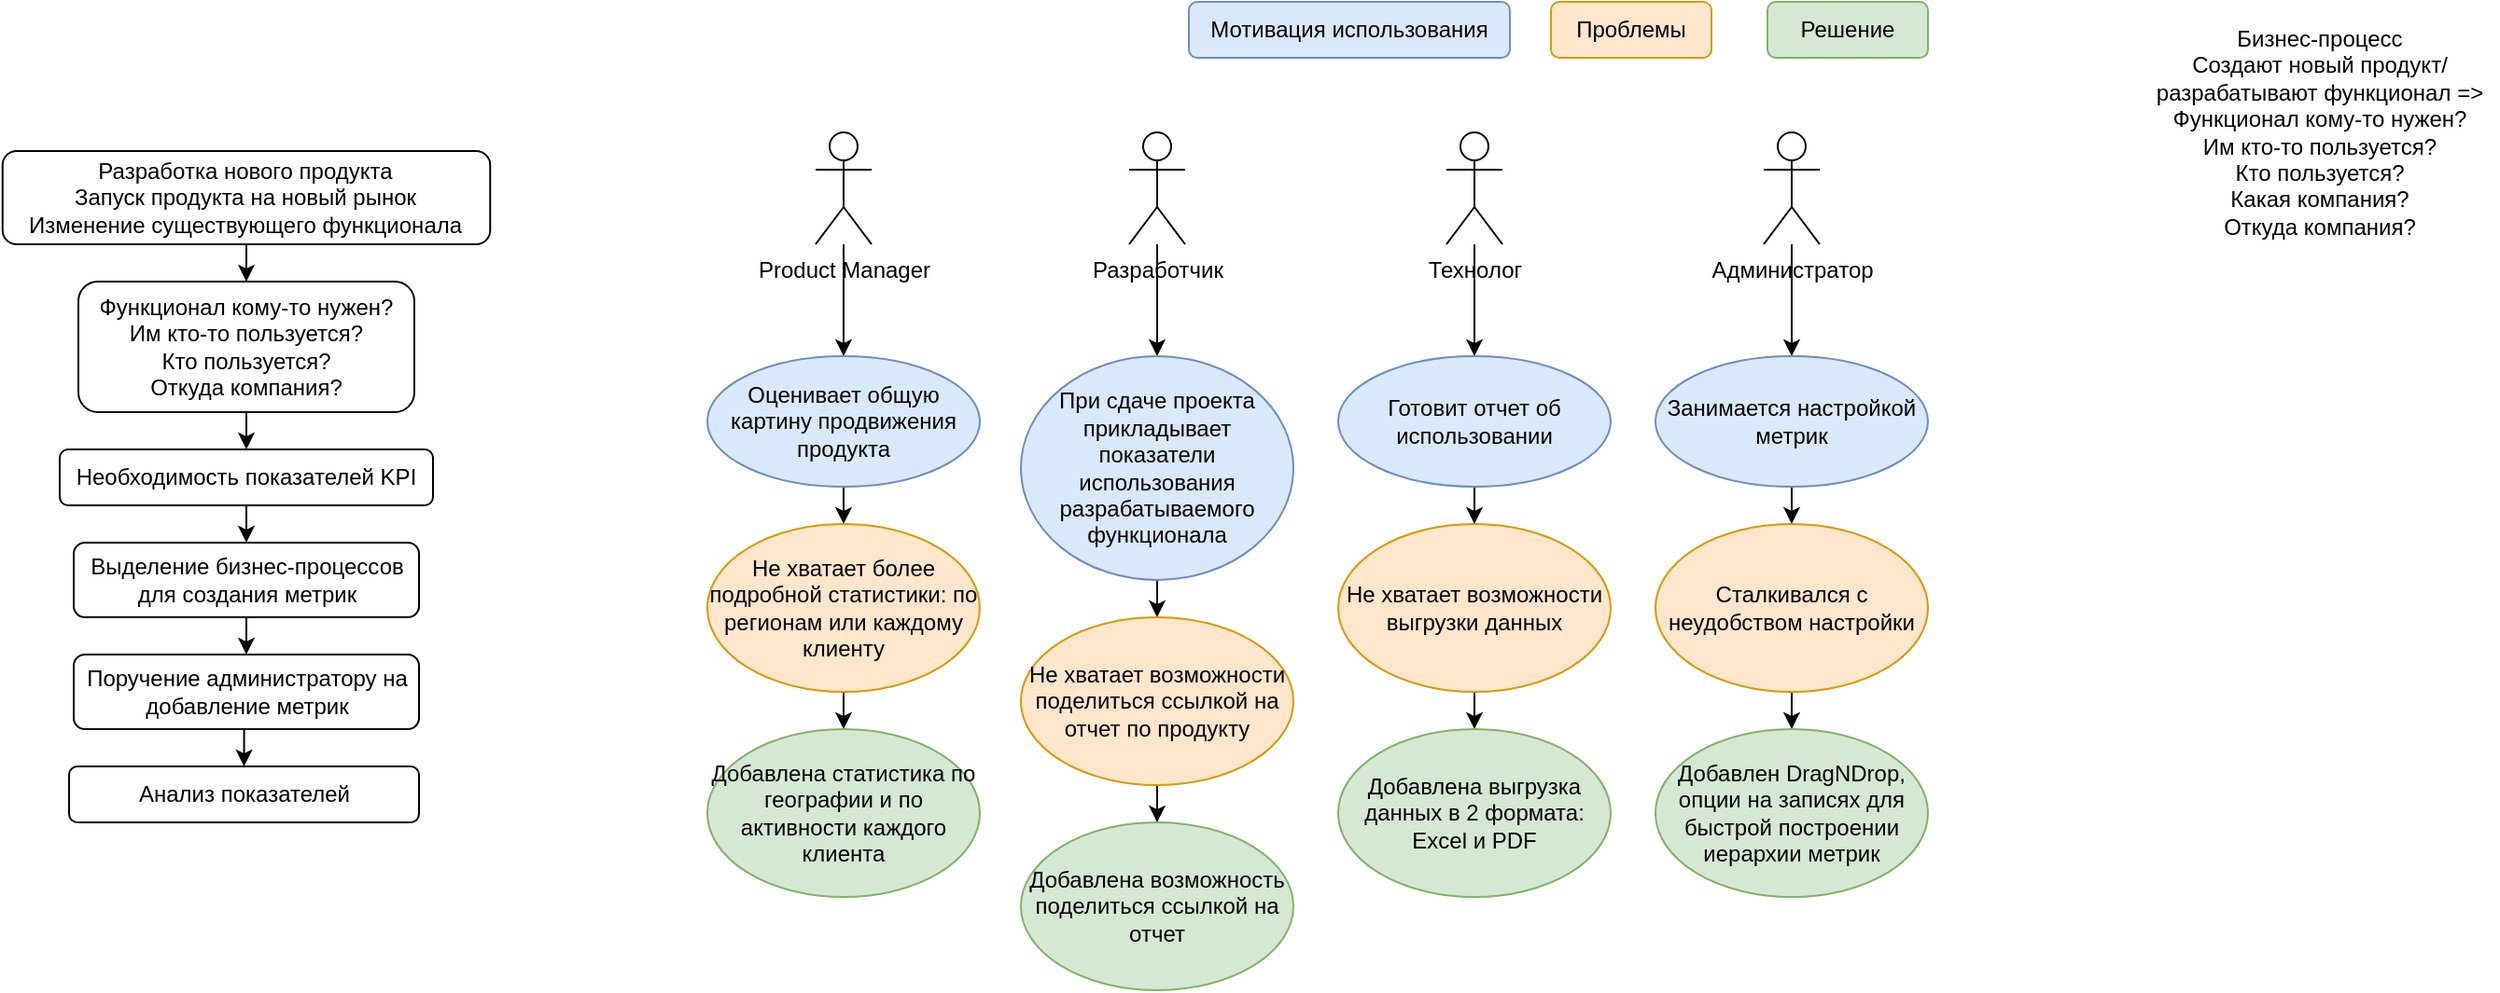 <mxfile version="24.5.2" type="github">
  <diagram name="Страница — 1" id="-pBGrqWisKI-pkqVHhkm">
    <mxGraphModel dx="2261" dy="772" grid="1" gridSize="10" guides="1" tooltips="1" connect="1" arrows="1" fold="1" page="1" pageScale="1" pageWidth="827" pageHeight="1169" math="0" shadow="0">
      <root>
        <mxCell id="0" />
        <mxCell id="1" parent="0" />
        <mxCell id="kH9F9opAkVAdocrRiDzT-19" value="" style="edgeStyle=orthogonalEdgeStyle;rounded=0;orthogonalLoop=1;jettySize=auto;html=1;" edge="1" parent="1" source="kH9F9opAkVAdocrRiDzT-1" target="kH9F9opAkVAdocrRiDzT-10">
          <mxGeometry relative="1" as="geometry" />
        </mxCell>
        <mxCell id="kH9F9opAkVAdocrRiDzT-1" value="Product Manager" style="shape=umlActor;verticalLabelPosition=bottom;verticalAlign=top;html=1;outlineConnect=0;" vertex="1" parent="1">
          <mxGeometry x="340" y="140" width="30" height="60" as="geometry" />
        </mxCell>
        <mxCell id="kH9F9opAkVAdocrRiDzT-20" value="" style="edgeStyle=orthogonalEdgeStyle;rounded=0;orthogonalLoop=1;jettySize=auto;html=1;" edge="1" parent="1" source="kH9F9opAkVAdocrRiDzT-5" target="kH9F9opAkVAdocrRiDzT-11">
          <mxGeometry relative="1" as="geometry" />
        </mxCell>
        <mxCell id="kH9F9opAkVAdocrRiDzT-5" value="Разработчик" style="shape=umlActor;verticalLabelPosition=bottom;verticalAlign=top;html=1;outlineConnect=0;" vertex="1" parent="1">
          <mxGeometry x="508" y="140" width="30" height="60" as="geometry" />
        </mxCell>
        <mxCell id="kH9F9opAkVAdocrRiDzT-21" value="" style="edgeStyle=orthogonalEdgeStyle;rounded=0;orthogonalLoop=1;jettySize=auto;html=1;" edge="1" parent="1" source="kH9F9opAkVAdocrRiDzT-7" target="kH9F9opAkVAdocrRiDzT-16">
          <mxGeometry relative="1" as="geometry" />
        </mxCell>
        <mxCell id="kH9F9opAkVAdocrRiDzT-7" value="Технолог" style="shape=umlActor;verticalLabelPosition=bottom;verticalAlign=top;html=1;outlineConnect=0;" vertex="1" parent="1">
          <mxGeometry x="678" y="140" width="30" height="60" as="geometry" />
        </mxCell>
        <mxCell id="kH9F9opAkVAdocrRiDzT-22" value="" style="edgeStyle=orthogonalEdgeStyle;rounded=0;orthogonalLoop=1;jettySize=auto;html=1;" edge="1" parent="1" source="kH9F9opAkVAdocrRiDzT-8" target="kH9F9opAkVAdocrRiDzT-18">
          <mxGeometry relative="1" as="geometry" />
        </mxCell>
        <mxCell id="kH9F9opAkVAdocrRiDzT-8" value="Администратор" style="shape=umlActor;verticalLabelPosition=bottom;verticalAlign=top;html=1;outlineConnect=0;" vertex="1" parent="1">
          <mxGeometry x="848" y="140" width="30" height="60" as="geometry" />
        </mxCell>
        <mxCell id="kH9F9opAkVAdocrRiDzT-30" style="edgeStyle=orthogonalEdgeStyle;rounded=0;orthogonalLoop=1;jettySize=auto;html=1;exitX=0.5;exitY=1;exitDx=0;exitDy=0;entryX=0.5;entryY=0;entryDx=0;entryDy=0;" edge="1" parent="1" source="kH9F9opAkVAdocrRiDzT-10" target="kH9F9opAkVAdocrRiDzT-25">
          <mxGeometry relative="1" as="geometry" />
        </mxCell>
        <mxCell id="kH9F9opAkVAdocrRiDzT-10" value="Оценивает общую картину продвижения продукта" style="ellipse;whiteSpace=wrap;html=1;fillColor=#dae8fc;strokeColor=#6c8ebf;" vertex="1" parent="1">
          <mxGeometry x="282" y="260" width="146" height="70" as="geometry" />
        </mxCell>
        <mxCell id="kH9F9opAkVAdocrRiDzT-29" style="edgeStyle=orthogonalEdgeStyle;rounded=0;orthogonalLoop=1;jettySize=auto;html=1;exitX=0.5;exitY=1;exitDx=0;exitDy=0;entryX=0.5;entryY=0;entryDx=0;entryDy=0;" edge="1" parent="1" source="kH9F9opAkVAdocrRiDzT-11" target="kH9F9opAkVAdocrRiDzT-26">
          <mxGeometry relative="1" as="geometry" />
        </mxCell>
        <mxCell id="kH9F9opAkVAdocrRiDzT-11" value="При сдаче проекта прикладывает показатели использования разрабатываемого функционала" style="ellipse;whiteSpace=wrap;html=1;fillColor=#dae8fc;strokeColor=#6c8ebf;" vertex="1" parent="1">
          <mxGeometry x="450" y="260" width="146" height="120" as="geometry" />
        </mxCell>
        <mxCell id="kH9F9opAkVAdocrRiDzT-12" value="Бизнес-процесс&lt;br&gt;Создают новый продукт/разрабатывают функционал =&amp;gt;&lt;br&gt;Функционал кому-то нужен?&lt;div&gt;Им кто-то пользуется?&lt;/div&gt;&lt;div&gt;Кто пользуется?&lt;/div&gt;&lt;div&gt;Какая компания?&lt;/div&gt;&lt;div&gt;Откуда компания?&lt;/div&gt;" style="text;html=1;align=center;verticalAlign=middle;whiteSpace=wrap;rounded=0;" vertex="1" parent="1">
          <mxGeometry x="1051" y="80" width="190" height="120" as="geometry" />
        </mxCell>
        <mxCell id="kH9F9opAkVAdocrRiDzT-28" style="edgeStyle=orthogonalEdgeStyle;rounded=0;orthogonalLoop=1;jettySize=auto;html=1;exitX=0.5;exitY=1;exitDx=0;exitDy=0;" edge="1" parent="1" source="kH9F9opAkVAdocrRiDzT-16" target="kH9F9opAkVAdocrRiDzT-27">
          <mxGeometry relative="1" as="geometry" />
        </mxCell>
        <mxCell id="kH9F9opAkVAdocrRiDzT-16" value="Готовит отчет об использовании" style="ellipse;whiteSpace=wrap;html=1;fillColor=#dae8fc;strokeColor=#6c8ebf;" vertex="1" parent="1">
          <mxGeometry x="620" y="260" width="146" height="70" as="geometry" />
        </mxCell>
        <mxCell id="kH9F9opAkVAdocrRiDzT-41" style="edgeStyle=orthogonalEdgeStyle;rounded=0;orthogonalLoop=1;jettySize=auto;html=1;exitX=0.5;exitY=1;exitDx=0;exitDy=0;entryX=0.5;entryY=0;entryDx=0;entryDy=0;" edge="1" parent="1" source="kH9F9opAkVAdocrRiDzT-18" target="kH9F9opAkVAdocrRiDzT-40">
          <mxGeometry relative="1" as="geometry" />
        </mxCell>
        <mxCell id="kH9F9opAkVAdocrRiDzT-18" value="Занимается настройкой метрик" style="ellipse;whiteSpace=wrap;html=1;fillColor=#dae8fc;strokeColor=#6c8ebf;" vertex="1" parent="1">
          <mxGeometry x="790" y="260" width="146" height="70" as="geometry" />
        </mxCell>
        <mxCell id="kH9F9opAkVAdocrRiDzT-33" value="" style="edgeStyle=orthogonalEdgeStyle;rounded=0;orthogonalLoop=1;jettySize=auto;html=1;" edge="1" parent="1" source="kH9F9opAkVAdocrRiDzT-25" target="kH9F9opAkVAdocrRiDzT-31">
          <mxGeometry relative="1" as="geometry" />
        </mxCell>
        <mxCell id="kH9F9opAkVAdocrRiDzT-25" value="Не хватает более подробной статистики: по регионам или каждому клиенту" style="ellipse;whiteSpace=wrap;html=1;fillColor=#ffe6cc;strokeColor=#d79b00;" vertex="1" parent="1">
          <mxGeometry x="282" y="350" width="146" height="90" as="geometry" />
        </mxCell>
        <mxCell id="kH9F9opAkVAdocrRiDzT-34" value="" style="edgeStyle=orthogonalEdgeStyle;rounded=0;orthogonalLoop=1;jettySize=auto;html=1;" edge="1" parent="1" source="kH9F9opAkVAdocrRiDzT-26" target="kH9F9opAkVAdocrRiDzT-32">
          <mxGeometry relative="1" as="geometry" />
        </mxCell>
        <mxCell id="kH9F9opAkVAdocrRiDzT-26" value="Не хватает возможности поделиться ссылкой на отчет по продукту" style="ellipse;whiteSpace=wrap;html=1;fillColor=#ffe6cc;strokeColor=#d79b00;" vertex="1" parent="1">
          <mxGeometry x="450" y="400" width="146" height="90" as="geometry" />
        </mxCell>
        <mxCell id="kH9F9opAkVAdocrRiDzT-39" style="edgeStyle=orthogonalEdgeStyle;rounded=0;orthogonalLoop=1;jettySize=auto;html=1;exitX=0.5;exitY=1;exitDx=0;exitDy=0;entryX=0.5;entryY=0;entryDx=0;entryDy=0;" edge="1" parent="1" source="kH9F9opAkVAdocrRiDzT-27" target="kH9F9opAkVAdocrRiDzT-38">
          <mxGeometry relative="1" as="geometry" />
        </mxCell>
        <mxCell id="kH9F9opAkVAdocrRiDzT-27" value="Не хватает возможности выгрузки данных" style="ellipse;whiteSpace=wrap;html=1;fillColor=#ffe6cc;strokeColor=#d79b00;" vertex="1" parent="1">
          <mxGeometry x="620" y="350" width="146" height="90" as="geometry" />
        </mxCell>
        <mxCell id="kH9F9opAkVAdocrRiDzT-31" value="Добавлена статистика по географии и по активности каждого клиента" style="ellipse;whiteSpace=wrap;html=1;fillColor=#d5e8d4;strokeColor=#82b366;" vertex="1" parent="1">
          <mxGeometry x="282" y="460" width="146" height="90" as="geometry" />
        </mxCell>
        <mxCell id="kH9F9opAkVAdocrRiDzT-32" value="Добавлена возможность поделиться ссылкой на отчет" style="ellipse;whiteSpace=wrap;html=1;fillColor=#d5e8d4;strokeColor=#82b366;" vertex="1" parent="1">
          <mxGeometry x="450" y="510" width="146" height="90" as="geometry" />
        </mxCell>
        <mxCell id="kH9F9opAkVAdocrRiDzT-35" value="Мотивация использования" style="rounded=1;whiteSpace=wrap;html=1;fillColor=#dae8fc;strokeColor=#6c8ebf;" vertex="1" parent="1">
          <mxGeometry x="540" y="70" width="172" height="30" as="geometry" />
        </mxCell>
        <mxCell id="kH9F9opAkVAdocrRiDzT-36" value="Проблемы" style="rounded=1;whiteSpace=wrap;html=1;fillColor=#ffe6cc;strokeColor=#d79b00;" vertex="1" parent="1">
          <mxGeometry x="734" y="70" width="86" height="30" as="geometry" />
        </mxCell>
        <mxCell id="kH9F9opAkVAdocrRiDzT-37" value="Решение" style="rounded=1;whiteSpace=wrap;html=1;fillColor=#d5e8d4;strokeColor=#82b366;" vertex="1" parent="1">
          <mxGeometry x="850" y="70" width="86" height="30" as="geometry" />
        </mxCell>
        <mxCell id="kH9F9opAkVAdocrRiDzT-38" value="Добавлена выгрузка данных в 2 формата: Excel и PDF" style="ellipse;whiteSpace=wrap;html=1;fillColor=#d5e8d4;strokeColor=#82b366;" vertex="1" parent="1">
          <mxGeometry x="620" y="460" width="146" height="90" as="geometry" />
        </mxCell>
        <mxCell id="kH9F9opAkVAdocrRiDzT-43" value="" style="edgeStyle=orthogonalEdgeStyle;rounded=0;orthogonalLoop=1;jettySize=auto;html=1;" edge="1" parent="1" source="kH9F9opAkVAdocrRiDzT-40" target="kH9F9opAkVAdocrRiDzT-42">
          <mxGeometry relative="1" as="geometry" />
        </mxCell>
        <mxCell id="kH9F9opAkVAdocrRiDzT-40" value="Сталкивался с неудобством настройки" style="ellipse;whiteSpace=wrap;html=1;fillColor=#ffe6cc;strokeColor=#d79b00;" vertex="1" parent="1">
          <mxGeometry x="790" y="350" width="146" height="90" as="geometry" />
        </mxCell>
        <mxCell id="kH9F9opAkVAdocrRiDzT-42" value="Добавлен DragNDrop, опции на записях для быстрой построении иерархии метрик" style="ellipse;whiteSpace=wrap;html=1;fillColor=#d5e8d4;strokeColor=#82b366;" vertex="1" parent="1">
          <mxGeometry x="790" y="460" width="146" height="90" as="geometry" />
        </mxCell>
        <mxCell id="kH9F9opAkVAdocrRiDzT-48" style="edgeStyle=orthogonalEdgeStyle;rounded=0;orthogonalLoop=1;jettySize=auto;html=1;exitX=0.5;exitY=1;exitDx=0;exitDy=0;entryX=0.5;entryY=0;entryDx=0;entryDy=0;" edge="1" parent="1" source="kH9F9opAkVAdocrRiDzT-45" target="kH9F9opAkVAdocrRiDzT-47">
          <mxGeometry relative="1" as="geometry">
            <mxPoint x="34.667" y="320" as="targetPoint" />
          </mxGeometry>
        </mxCell>
        <mxCell id="kH9F9opAkVAdocrRiDzT-45" value="Функционал кому-то нужен?&lt;div&gt;Им кто-то пользуется?&lt;/div&gt;&lt;div&gt;Кто пользуется?&lt;/div&gt;&lt;div&gt;Откуда компания?&lt;/div&gt;" style="rounded=1;whiteSpace=wrap;html=1;" vertex="1" parent="1">
          <mxGeometry x="-55" y="220" width="180" height="70" as="geometry" />
        </mxCell>
        <mxCell id="kH9F9opAkVAdocrRiDzT-50" style="edgeStyle=orthogonalEdgeStyle;rounded=0;orthogonalLoop=1;jettySize=auto;html=1;exitX=0.5;exitY=1;exitDx=0;exitDy=0;entryX=0.5;entryY=0;entryDx=0;entryDy=0;" edge="1" parent="1" source="kH9F9opAkVAdocrRiDzT-47" target="kH9F9opAkVAdocrRiDzT-49">
          <mxGeometry relative="1" as="geometry" />
        </mxCell>
        <mxCell id="kH9F9opAkVAdocrRiDzT-47" value="Необходимость показателей KPI" style="rounded=1;whiteSpace=wrap;html=1;" vertex="1" parent="1">
          <mxGeometry x="-65" y="310" width="200" height="30" as="geometry" />
        </mxCell>
        <mxCell id="kH9F9opAkVAdocrRiDzT-52" style="edgeStyle=orthogonalEdgeStyle;rounded=0;orthogonalLoop=1;jettySize=auto;html=1;exitX=0.5;exitY=1;exitDx=0;exitDy=0;entryX=0.5;entryY=0;entryDx=0;entryDy=0;" edge="1" parent="1" source="kH9F9opAkVAdocrRiDzT-49" target="kH9F9opAkVAdocrRiDzT-51">
          <mxGeometry relative="1" as="geometry" />
        </mxCell>
        <mxCell id="kH9F9opAkVAdocrRiDzT-49" value="Выделение бизнес-процессов для создания метрик" style="rounded=1;whiteSpace=wrap;html=1;" vertex="1" parent="1">
          <mxGeometry x="-57.5" y="360" width="185" height="40" as="geometry" />
        </mxCell>
        <mxCell id="kH9F9opAkVAdocrRiDzT-54" style="edgeStyle=orthogonalEdgeStyle;rounded=0;orthogonalLoop=1;jettySize=auto;html=1;exitX=0.5;exitY=1;exitDx=0;exitDy=0;entryX=0.5;entryY=0;entryDx=0;entryDy=0;" edge="1" parent="1" source="kH9F9opAkVAdocrRiDzT-51" target="kH9F9opAkVAdocrRiDzT-53">
          <mxGeometry relative="1" as="geometry" />
        </mxCell>
        <mxCell id="kH9F9opAkVAdocrRiDzT-51" value="Поручение администратору на добавление метрик" style="rounded=1;whiteSpace=wrap;html=1;" vertex="1" parent="1">
          <mxGeometry x="-57.5" y="420" width="185" height="40" as="geometry" />
        </mxCell>
        <mxCell id="kH9F9opAkVAdocrRiDzT-53" value="Анализ показателей" style="rounded=1;whiteSpace=wrap;html=1;" vertex="1" parent="1">
          <mxGeometry x="-60" y="480" width="187.5" height="30" as="geometry" />
        </mxCell>
        <mxCell id="kH9F9opAkVAdocrRiDzT-66" style="edgeStyle=orthogonalEdgeStyle;rounded=0;orthogonalLoop=1;jettySize=auto;html=1;exitX=0.5;exitY=1;exitDx=0;exitDy=0;" edge="1" parent="1" source="kH9F9opAkVAdocrRiDzT-57" target="kH9F9opAkVAdocrRiDzT-45">
          <mxGeometry relative="1" as="geometry" />
        </mxCell>
        <mxCell id="kH9F9opAkVAdocrRiDzT-57" value="Разработка нового продукта&lt;div&gt;Запуск продукта на новый рынок&lt;/div&gt;&lt;div&gt;Изменение существующего функционала&lt;/div&gt;" style="rounded=1;whiteSpace=wrap;html=1;" vertex="1" parent="1">
          <mxGeometry x="-95.62" y="150" width="261.25" height="50" as="geometry" />
        </mxCell>
      </root>
    </mxGraphModel>
  </diagram>
</mxfile>
